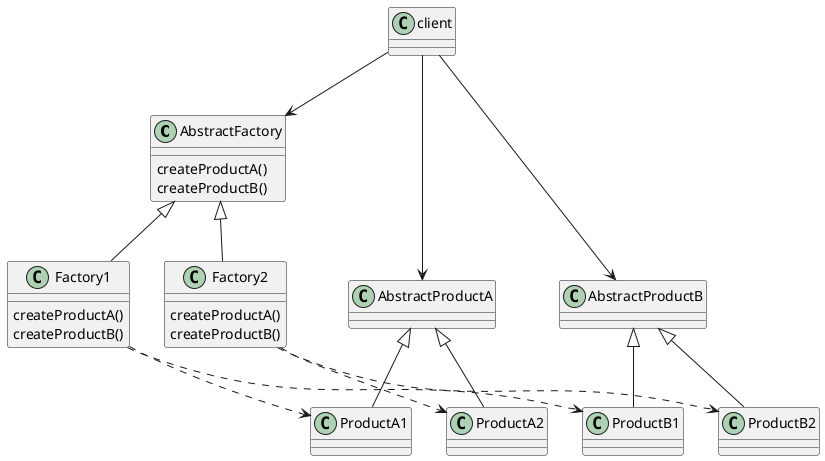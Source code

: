 @startuml

together {
    class AbstractFactory
    class Factory1
    class Factory2
}
together {
    class AbstractProductA
    class AbstractProductB
    class ProductA1
    class ProductA2
    class ProductB1
    class ProductB2

}
AbstractFactory <|-- Factory1
AbstractFactory <|-- Factory2
AbstractFactory : createProductA()
AbstractFactory : createProductB()
Factory1 : createProductA()
Factory1 : createProductB()
Factory2 : createProductA()
Factory2 : createProductB()
AbstractProductA <|-- ProductA1
AbstractProductA <|-- ProductA2
AbstractProductB <|-- ProductB1
AbstractProductB <|-- ProductB2
Factory1 ..> ProductA1
Factory1 ..> ProductB1
Factory2 ..> ProductA2
Factory2 ..> ProductB2
client --> AbstractProductA
client --> AbstractProductB
client --> AbstractFactory
@enduml